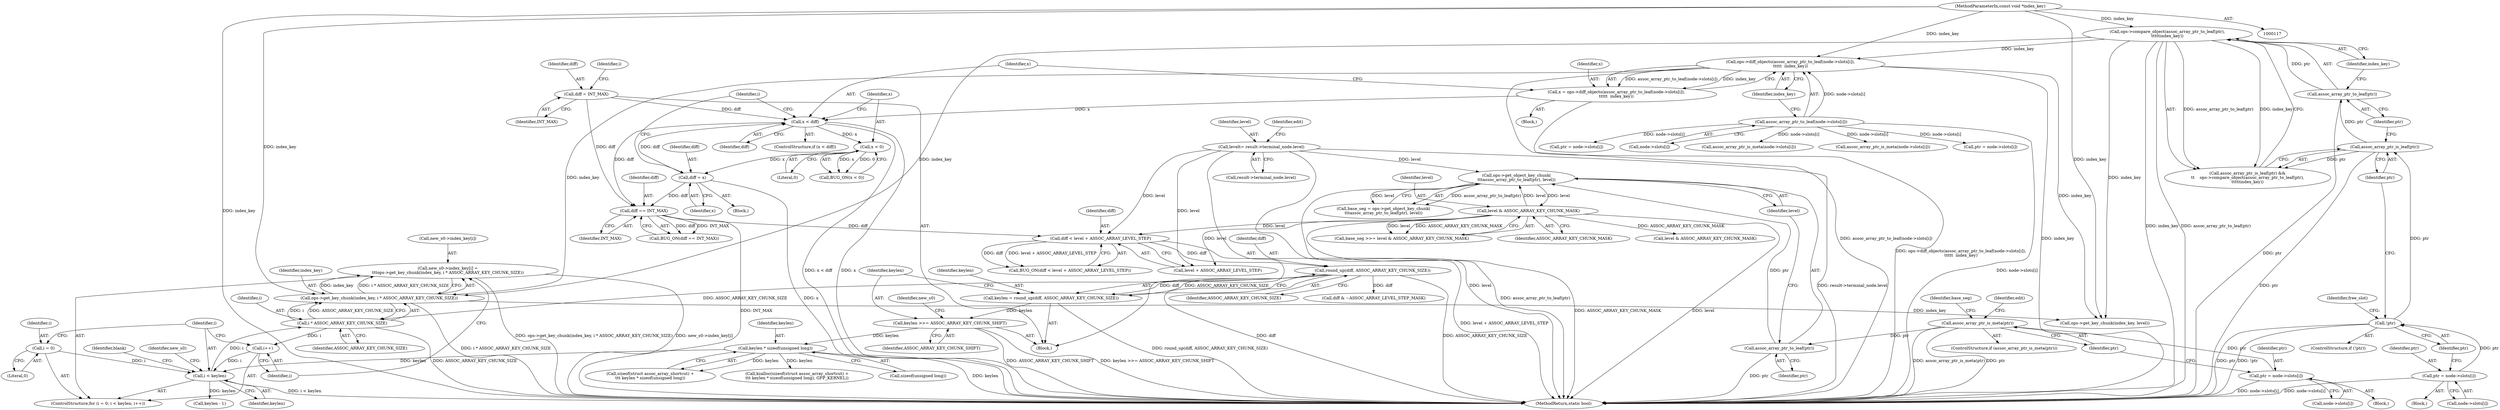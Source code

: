 digraph "0_linux_ea6789980fdaa610d7eb63602c746bf6ec70cd2b@array" {
"1001160" [label="(Call,new_s0->index_key[i] =\n\t\t\tops->get_key_chunk(index_key, i * ASSOC_ARRAY_KEY_CHUNK_SIZE))"];
"1001166" [label="(Call,ops->get_key_chunk(index_key, i * ASSOC_ARRAY_KEY_CHUNK_SIZE))"];
"1001019" [label="(Call,ops->diff_objects(assoc_array_ptr_to_leaf(node->slots[i]),\n\t\t\t\t\t  index_key))"];
"1001020" [label="(Call,assoc_array_ptr_to_leaf(node->slots[i]))"];
"1000203" [label="(Call,ops->compare_object(assoc_array_ptr_to_leaf(ptr),\n\t\t\t\t\tindex_key))"];
"1000204" [label="(Call,assoc_array_ptr_to_leaf(ptr))"];
"1000201" [label="(Call,assoc_array_ptr_is_leaf(ptr))"];
"1000192" [label="(Call,!ptr)"];
"1000184" [label="(Call,ptr = node->slots[i])"];
"1000120" [label="(MethodParameterIn,const void *index_key)"];
"1001168" [label="(Call,i * ASSOC_ARRAY_KEY_CHUNK_SIZE)"];
"1001155" [label="(Call,i < keylen)"];
"1001158" [label="(Call,i++)"];
"1001152" [label="(Call,i = 0)"];
"1001063" [label="(Call,keylen * sizeof(unsigned long))"];
"1001054" [label="(Call,keylen >>= ASSOC_ARRAY_KEY_CHUNK_SHIFT)"];
"1001049" [label="(Call,keylen = round_up(diff, ASSOC_ARRAY_KEY_CHUNK_SIZE))"];
"1001051" [label="(Call,round_up(diff, ASSOC_ARRAY_KEY_CHUNK_SIZE))"];
"1001044" [label="(Call,diff < level + ASSOC_ARRAY_LEVEL_STEP)"];
"1001040" [label="(Call,diff == INT_MAX)"];
"1001003" [label="(Call,diff = INT_MAX)"];
"1001028" [label="(Call,x < diff)"];
"1001017" [label="(Call,x = ops->diff_objects(assoc_array_ptr_to_leaf(node->slots[i]),\n\t\t\t\t\t  index_key))"];
"1001036" [label="(Call,diff = x)"];
"1001033" [label="(Call,x < 0)"];
"1000346" [label="(Call,level & ASSOC_ARRAY_KEY_CHUNK_MASK)"];
"1000340" [label="(Call,ops->get_object_key_chunk(\n\t\t\tassoc_array_ptr_to_leaf(ptr), level))"];
"1000341" [label="(Call,assoc_array_ptr_to_leaf(ptr))"];
"1000324" [label="(Call,assoc_array_ptr_is_meta(ptr))"];
"1000316" [label="(Call,ptr = node->slots[i])"];
"1000149" [label="(Call,level\t= result->terminal_node.level)"];
"1001168" [label="(Call,i * ASSOC_ARRAY_KEY_CHUNK_SIZE)"];
"1000339" [label="(Identifier,base_seg)"];
"1000193" [label="(Identifier,ptr)"];
"1000183" [label="(Block,)"];
"1000186" [label="(Call,node->slots[i])"];
"1001055" [label="(Identifier,keylen)"];
"1001039" [label="(Call,BUG_ON(diff == INT_MAX))"];
"1001157" [label="(Identifier,keylen)"];
"1001053" [label="(Identifier,ASSOC_ARRAY_KEY_CHUNK_SIZE)"];
"1000330" [label="(Identifier,edit)"];
"1000150" [label="(Identifier,level)"];
"1001026" [label="(Identifier,index_key)"];
"1000318" [label="(Call,node->slots[i])"];
"1000346" [label="(Call,level & ASSOC_ARRAY_KEY_CHUNK_MASK)"];
"1000159" [label="(Identifier,edit)"];
"1000343" [label="(Identifier,level)"];
"1001051" [label="(Call,round_up(diff, ASSOC_ARRAY_KEY_CHUNK_SIZE))"];
"1001152" [label="(Call,i = 0)"];
"1001017" [label="(Call,x = ops->diff_objects(assoc_array_ptr_to_leaf(node->slots[i]),\n\t\t\t\t\t  index_key))"];
"1001064" [label="(Identifier,keylen)"];
"1000341" [label="(Call,assoc_array_ptr_to_leaf(ptr))"];
"1001160" [label="(Call,new_s0->index_key[i] =\n\t\t\tops->get_key_chunk(index_key, i * ASSOC_ARRAY_KEY_CHUNK_SIZE))"];
"1001155" [label="(Call,i < keylen)"];
"1000120" [label="(MethodParameterIn,const void *index_key)"];
"1001158" [label="(Call,i++)"];
"1001033" [label="(Call,x < 0)"];
"1001019" [label="(Call,ops->diff_objects(assoc_array_ptr_to_leaf(node->slots[i]),\n\t\t\t\t\t  index_key))"];
"1000205" [label="(Identifier,ptr)"];
"1000546" [label="(Call,assoc_array_ptr_is_meta(node->slots[i]))"];
"1000202" [label="(Identifier,ptr)"];
"1000201" [label="(Call,assoc_array_ptr_is_leaf(ptr))"];
"1001003" [label="(Call,diff = INT_MAX)"];
"1001049" [label="(Call,keylen = round_up(diff, ASSOC_ARRAY_KEY_CHUNK_SIZE))"];
"1000347" [label="(Identifier,level)"];
"1000192" [label="(Call,!ptr)"];
"1001014" [label="(Identifier,i)"];
"1001018" [label="(Identifier,x)"];
"1000315" [label="(Block,)"];
"1001041" [label="(Identifier,diff)"];
"1000206" [label="(Identifier,index_key)"];
"1001056" [label="(Identifier,ASSOC_ARRAY_KEY_CHUNK_SHIFT)"];
"1000338" [label="(Call,base_seg = ops->get_object_key_chunk(\n\t\t\tassoc_array_ptr_to_leaf(ptr), level))"];
"1001156" [label="(Identifier,i)"];
"1001042" [label="(Identifier,INT_MAX)"];
"1001043" [label="(Call,BUG_ON(diff < level + ASSOC_ARRAY_LEVEL_STEP))"];
"1001065" [label="(Call,sizeof(unsigned long))"];
"1001038" [label="(Identifier,x)"];
"1000196" [label="(Identifier,free_slot)"];
"1001251" [label="(MethodReturn,static bool)"];
"1001172" [label="(Identifier,blank)"];
"1001054" [label="(Call,keylen >>= ASSOC_ARRAY_KEY_CHUNK_SHIFT)"];
"1001034" [label="(Identifier,x)"];
"1000316" [label="(Call,ptr = node->slots[i])"];
"1001063" [label="(Call,keylen * sizeof(unsigned long))"];
"1001036" [label="(Call,diff = x)"];
"1000344" [label="(Call,base_seg >>= level & ASSOC_ARRAY_KEY_CHUNK_MASK)"];
"1000185" [label="(Identifier,ptr)"];
"1001169" [label="(Identifier,i)"];
"1001020" [label="(Call,assoc_array_ptr_to_leaf(node->slots[i]))"];
"1001052" [label="(Identifier,diff)"];
"1000340" [label="(Call,ops->get_object_key_chunk(\n\t\t\tassoc_array_ptr_to_leaf(ptr), level))"];
"1001037" [label="(Identifier,diff)"];
"1000342" [label="(Identifier,ptr)"];
"1001151" [label="(ControlStructure,for (i = 0; i < keylen; i++))"];
"1000122" [label="(Block,)"];
"1001050" [label="(Identifier,keylen)"];
"1000204" [label="(Call,assoc_array_ptr_to_leaf(ptr))"];
"1001154" [label="(Literal,0)"];
"1000184" [label="(Call,ptr = node->slots[i])"];
"1001060" [label="(Call,sizeof(struct assoc_array_shortcut) +\n\t\t\t keylen * sizeof(unsigned long))"];
"1001045" [label="(Identifier,diff)"];
"1000324" [label="(Call,assoc_array_ptr_is_meta(ptr))"];
"1001140" [label="(Call,diff & ~ASSOC_ARRAY_LEVEL_STEP_MASK)"];
"1001153" [label="(Identifier,i)"];
"1000191" [label="(ControlStructure,if (!ptr))"];
"1001032" [label="(Call,BUG_ON(x < 0))"];
"1001163" [label="(Identifier,new_s0)"];
"1000323" [label="(ControlStructure,if (assoc_array_ptr_is_meta(ptr)))"];
"1000605" [label="(Call,assoc_array_ptr_is_meta(node->slots[i]))"];
"1000149" [label="(Call,level\t= result->terminal_node.level)"];
"1000151" [label="(Call,result->terminal_node.level)"];
"1001180" [label="(Call,keylen - 1)"];
"1001233" [label="(Call,ops->get_key_chunk(index_key, level))"];
"1001030" [label="(Identifier,diff)"];
"1001166" [label="(Call,ops->get_key_chunk(index_key, i * ASSOC_ARRAY_KEY_CHUNK_SIZE))"];
"1000203" [label="(Call,ops->compare_object(assoc_array_ptr_to_leaf(ptr),\n\t\t\t\t\tindex_key))"];
"1001029" [label="(Identifier,x)"];
"1000317" [label="(Identifier,ptr)"];
"1000348" [label="(Identifier,ASSOC_ARRAY_KEY_CHUNK_MASK)"];
"1000747" [label="(Call,ptr = node->slots[i])"];
"1001031" [label="(Block,)"];
"1001161" [label="(Call,new_s0->index_key[i])"];
"1001035" [label="(Literal,0)"];
"1001021" [label="(Call,node->slots[i])"];
"1001028" [label="(Call,x < diff)"];
"1001159" [label="(Identifier,i)"];
"1000325" [label="(Identifier,ptr)"];
"1001015" [label="(Block,)"];
"1001170" [label="(Identifier,ASSOC_ARRAY_KEY_CHUNK_SIZE)"];
"1001044" [label="(Call,diff < level + ASSOC_ARRAY_LEVEL_STEP)"];
"1001175" [label="(Call,level & ASSOC_ARRAY_KEY_CHUNK_MASK)"];
"1001204" [label="(Call,ptr = node->slots[i])"];
"1001046" [label="(Call,level + ASSOC_ARRAY_LEVEL_STEP)"];
"1001058" [label="(Identifier,new_s0)"];
"1001027" [label="(ControlStructure,if (x < diff))"];
"1001059" [label="(Call,kzalloc(sizeof(struct assoc_array_shortcut) +\n\t\t\t keylen * sizeof(unsigned long), GFP_KERNEL))"];
"1001005" [label="(Identifier,INT_MAX)"];
"1001040" [label="(Call,diff == INT_MAX)"];
"1001004" [label="(Identifier,diff)"];
"1001167" [label="(Identifier,index_key)"];
"1001008" [label="(Identifier,i)"];
"1000200" [label="(Call,assoc_array_ptr_is_leaf(ptr) &&\n\t\t    ops->compare_object(assoc_array_ptr_to_leaf(ptr),\n\t\t\t\t\tindex_key))"];
"1001160" -> "1001151"  [label="AST: "];
"1001160" -> "1001166"  [label="CFG: "];
"1001161" -> "1001160"  [label="AST: "];
"1001166" -> "1001160"  [label="AST: "];
"1001159" -> "1001160"  [label="CFG: "];
"1001160" -> "1001251"  [label="DDG: ops->get_key_chunk(index_key, i * ASSOC_ARRAY_KEY_CHUNK_SIZE)"];
"1001160" -> "1001251"  [label="DDG: new_s0->index_key[i]"];
"1001166" -> "1001160"  [label="DDG: index_key"];
"1001166" -> "1001160"  [label="DDG: i * ASSOC_ARRAY_KEY_CHUNK_SIZE"];
"1001166" -> "1001168"  [label="CFG: "];
"1001167" -> "1001166"  [label="AST: "];
"1001168" -> "1001166"  [label="AST: "];
"1001166" -> "1001251"  [label="DDG: i * ASSOC_ARRAY_KEY_CHUNK_SIZE"];
"1001019" -> "1001166"  [label="DDG: index_key"];
"1000203" -> "1001166"  [label="DDG: index_key"];
"1000120" -> "1001166"  [label="DDG: index_key"];
"1001168" -> "1001166"  [label="DDG: i"];
"1001168" -> "1001166"  [label="DDG: ASSOC_ARRAY_KEY_CHUNK_SIZE"];
"1001166" -> "1001233"  [label="DDG: index_key"];
"1001019" -> "1001017"  [label="AST: "];
"1001019" -> "1001026"  [label="CFG: "];
"1001020" -> "1001019"  [label="AST: "];
"1001026" -> "1001019"  [label="AST: "];
"1001017" -> "1001019"  [label="CFG: "];
"1001019" -> "1001251"  [label="DDG: index_key"];
"1001019" -> "1001251"  [label="DDG: assoc_array_ptr_to_leaf(node->slots[i])"];
"1001019" -> "1001017"  [label="DDG: assoc_array_ptr_to_leaf(node->slots[i])"];
"1001019" -> "1001017"  [label="DDG: index_key"];
"1001020" -> "1001019"  [label="DDG: node->slots[i]"];
"1000203" -> "1001019"  [label="DDG: index_key"];
"1000120" -> "1001019"  [label="DDG: index_key"];
"1001019" -> "1001233"  [label="DDG: index_key"];
"1001020" -> "1001021"  [label="CFG: "];
"1001021" -> "1001020"  [label="AST: "];
"1001026" -> "1001020"  [label="CFG: "];
"1001020" -> "1001251"  [label="DDG: node->slots[i]"];
"1001020" -> "1000546"  [label="DDG: node->slots[i]"];
"1001020" -> "1000605"  [label="DDG: node->slots[i]"];
"1001020" -> "1000747"  [label="DDG: node->slots[i]"];
"1001020" -> "1001204"  [label="DDG: node->slots[i]"];
"1000203" -> "1000200"  [label="AST: "];
"1000203" -> "1000206"  [label="CFG: "];
"1000204" -> "1000203"  [label="AST: "];
"1000206" -> "1000203"  [label="AST: "];
"1000200" -> "1000203"  [label="CFG: "];
"1000203" -> "1001251"  [label="DDG: index_key"];
"1000203" -> "1001251"  [label="DDG: assoc_array_ptr_to_leaf(ptr)"];
"1000203" -> "1000200"  [label="DDG: assoc_array_ptr_to_leaf(ptr)"];
"1000203" -> "1000200"  [label="DDG: index_key"];
"1000204" -> "1000203"  [label="DDG: ptr"];
"1000120" -> "1000203"  [label="DDG: index_key"];
"1000203" -> "1001233"  [label="DDG: index_key"];
"1000204" -> "1000205"  [label="CFG: "];
"1000205" -> "1000204"  [label="AST: "];
"1000206" -> "1000204"  [label="CFG: "];
"1000204" -> "1001251"  [label="DDG: ptr"];
"1000201" -> "1000204"  [label="DDG: ptr"];
"1000201" -> "1000200"  [label="AST: "];
"1000201" -> "1000202"  [label="CFG: "];
"1000202" -> "1000201"  [label="AST: "];
"1000205" -> "1000201"  [label="CFG: "];
"1000200" -> "1000201"  [label="CFG: "];
"1000201" -> "1001251"  [label="DDG: ptr"];
"1000201" -> "1000200"  [label="DDG: ptr"];
"1000192" -> "1000201"  [label="DDG: ptr"];
"1000192" -> "1000191"  [label="AST: "];
"1000192" -> "1000193"  [label="CFG: "];
"1000193" -> "1000192"  [label="AST: "];
"1000196" -> "1000192"  [label="CFG: "];
"1000202" -> "1000192"  [label="CFG: "];
"1000192" -> "1001251"  [label="DDG: ptr"];
"1000192" -> "1001251"  [label="DDG: !ptr"];
"1000184" -> "1000192"  [label="DDG: ptr"];
"1000184" -> "1000183"  [label="AST: "];
"1000184" -> "1000186"  [label="CFG: "];
"1000185" -> "1000184"  [label="AST: "];
"1000186" -> "1000184"  [label="AST: "];
"1000193" -> "1000184"  [label="CFG: "];
"1000184" -> "1001251"  [label="DDG: node->slots[i]"];
"1000120" -> "1000117"  [label="AST: "];
"1000120" -> "1001251"  [label="DDG: index_key"];
"1000120" -> "1001233"  [label="DDG: index_key"];
"1001168" -> "1001170"  [label="CFG: "];
"1001169" -> "1001168"  [label="AST: "];
"1001170" -> "1001168"  [label="AST: "];
"1001168" -> "1001251"  [label="DDG: ASSOC_ARRAY_KEY_CHUNK_SIZE"];
"1001168" -> "1001158"  [label="DDG: i"];
"1001155" -> "1001168"  [label="DDG: i"];
"1001051" -> "1001168"  [label="DDG: ASSOC_ARRAY_KEY_CHUNK_SIZE"];
"1001155" -> "1001151"  [label="AST: "];
"1001155" -> "1001157"  [label="CFG: "];
"1001156" -> "1001155"  [label="AST: "];
"1001157" -> "1001155"  [label="AST: "];
"1001163" -> "1001155"  [label="CFG: "];
"1001172" -> "1001155"  [label="CFG: "];
"1001155" -> "1001251"  [label="DDG: i < keylen"];
"1001158" -> "1001155"  [label="DDG: i"];
"1001152" -> "1001155"  [label="DDG: i"];
"1001063" -> "1001155"  [label="DDG: keylen"];
"1001155" -> "1001180"  [label="DDG: keylen"];
"1001158" -> "1001151"  [label="AST: "];
"1001158" -> "1001159"  [label="CFG: "];
"1001159" -> "1001158"  [label="AST: "];
"1001156" -> "1001158"  [label="CFG: "];
"1001152" -> "1001151"  [label="AST: "];
"1001152" -> "1001154"  [label="CFG: "];
"1001153" -> "1001152"  [label="AST: "];
"1001154" -> "1001152"  [label="AST: "];
"1001156" -> "1001152"  [label="CFG: "];
"1001063" -> "1001060"  [label="AST: "];
"1001063" -> "1001065"  [label="CFG: "];
"1001064" -> "1001063"  [label="AST: "];
"1001065" -> "1001063"  [label="AST: "];
"1001060" -> "1001063"  [label="CFG: "];
"1001063" -> "1001251"  [label="DDG: keylen"];
"1001063" -> "1001059"  [label="DDG: keylen"];
"1001063" -> "1001060"  [label="DDG: keylen"];
"1001054" -> "1001063"  [label="DDG: keylen"];
"1001054" -> "1000122"  [label="AST: "];
"1001054" -> "1001056"  [label="CFG: "];
"1001055" -> "1001054"  [label="AST: "];
"1001056" -> "1001054"  [label="AST: "];
"1001058" -> "1001054"  [label="CFG: "];
"1001054" -> "1001251"  [label="DDG: ASSOC_ARRAY_KEY_CHUNK_SHIFT"];
"1001054" -> "1001251"  [label="DDG: keylen >>= ASSOC_ARRAY_KEY_CHUNK_SHIFT"];
"1001049" -> "1001054"  [label="DDG: keylen"];
"1001049" -> "1000122"  [label="AST: "];
"1001049" -> "1001051"  [label="CFG: "];
"1001050" -> "1001049"  [label="AST: "];
"1001051" -> "1001049"  [label="AST: "];
"1001055" -> "1001049"  [label="CFG: "];
"1001049" -> "1001251"  [label="DDG: round_up(diff, ASSOC_ARRAY_KEY_CHUNK_SIZE)"];
"1001051" -> "1001049"  [label="DDG: diff"];
"1001051" -> "1001049"  [label="DDG: ASSOC_ARRAY_KEY_CHUNK_SIZE"];
"1001051" -> "1001053"  [label="CFG: "];
"1001052" -> "1001051"  [label="AST: "];
"1001053" -> "1001051"  [label="AST: "];
"1001051" -> "1001251"  [label="DDG: diff"];
"1001051" -> "1001251"  [label="DDG: ASSOC_ARRAY_KEY_CHUNK_SIZE"];
"1001044" -> "1001051"  [label="DDG: diff"];
"1001051" -> "1001140"  [label="DDG: diff"];
"1001044" -> "1001043"  [label="AST: "];
"1001044" -> "1001046"  [label="CFG: "];
"1001045" -> "1001044"  [label="AST: "];
"1001046" -> "1001044"  [label="AST: "];
"1001043" -> "1001044"  [label="CFG: "];
"1001044" -> "1001251"  [label="DDG: level + ASSOC_ARRAY_LEVEL_STEP"];
"1001044" -> "1001043"  [label="DDG: diff"];
"1001044" -> "1001043"  [label="DDG: level + ASSOC_ARRAY_LEVEL_STEP"];
"1001040" -> "1001044"  [label="DDG: diff"];
"1000346" -> "1001044"  [label="DDG: level"];
"1000149" -> "1001044"  [label="DDG: level"];
"1001040" -> "1001039"  [label="AST: "];
"1001040" -> "1001042"  [label="CFG: "];
"1001041" -> "1001040"  [label="AST: "];
"1001042" -> "1001040"  [label="AST: "];
"1001039" -> "1001040"  [label="CFG: "];
"1001040" -> "1001251"  [label="DDG: INT_MAX"];
"1001040" -> "1001039"  [label="DDG: diff"];
"1001040" -> "1001039"  [label="DDG: INT_MAX"];
"1001003" -> "1001040"  [label="DDG: diff"];
"1001028" -> "1001040"  [label="DDG: diff"];
"1001036" -> "1001040"  [label="DDG: diff"];
"1001003" -> "1000122"  [label="AST: "];
"1001003" -> "1001005"  [label="CFG: "];
"1001004" -> "1001003"  [label="AST: "];
"1001005" -> "1001003"  [label="AST: "];
"1001008" -> "1001003"  [label="CFG: "];
"1001003" -> "1001028"  [label="DDG: diff"];
"1001028" -> "1001027"  [label="AST: "];
"1001028" -> "1001030"  [label="CFG: "];
"1001029" -> "1001028"  [label="AST: "];
"1001030" -> "1001028"  [label="AST: "];
"1001034" -> "1001028"  [label="CFG: "];
"1001014" -> "1001028"  [label="CFG: "];
"1001028" -> "1001251"  [label="DDG: x < diff"];
"1001028" -> "1001251"  [label="DDG: x"];
"1001017" -> "1001028"  [label="DDG: x"];
"1001036" -> "1001028"  [label="DDG: diff"];
"1001028" -> "1001033"  [label="DDG: x"];
"1001017" -> "1001015"  [label="AST: "];
"1001018" -> "1001017"  [label="AST: "];
"1001029" -> "1001017"  [label="CFG: "];
"1001017" -> "1001251"  [label="DDG: ops->diff_objects(assoc_array_ptr_to_leaf(node->slots[i]),\n\t\t\t\t\t  index_key)"];
"1001036" -> "1001031"  [label="AST: "];
"1001036" -> "1001038"  [label="CFG: "];
"1001037" -> "1001036"  [label="AST: "];
"1001038" -> "1001036"  [label="AST: "];
"1001014" -> "1001036"  [label="CFG: "];
"1001036" -> "1001251"  [label="DDG: x"];
"1001033" -> "1001036"  [label="DDG: x"];
"1001033" -> "1001032"  [label="AST: "];
"1001033" -> "1001035"  [label="CFG: "];
"1001034" -> "1001033"  [label="AST: "];
"1001035" -> "1001033"  [label="AST: "];
"1001032" -> "1001033"  [label="CFG: "];
"1001033" -> "1001032"  [label="DDG: x"];
"1001033" -> "1001032"  [label="DDG: 0"];
"1000346" -> "1000344"  [label="AST: "];
"1000346" -> "1000348"  [label="CFG: "];
"1000347" -> "1000346"  [label="AST: "];
"1000348" -> "1000346"  [label="AST: "];
"1000344" -> "1000346"  [label="CFG: "];
"1000346" -> "1001251"  [label="DDG: ASSOC_ARRAY_KEY_CHUNK_MASK"];
"1000346" -> "1001251"  [label="DDG: level"];
"1000346" -> "1000340"  [label="DDG: level"];
"1000346" -> "1000344"  [label="DDG: level"];
"1000346" -> "1000344"  [label="DDG: ASSOC_ARRAY_KEY_CHUNK_MASK"];
"1000340" -> "1000346"  [label="DDG: level"];
"1000346" -> "1001046"  [label="DDG: level"];
"1000346" -> "1001175"  [label="DDG: ASSOC_ARRAY_KEY_CHUNK_MASK"];
"1000340" -> "1000338"  [label="AST: "];
"1000340" -> "1000343"  [label="CFG: "];
"1000341" -> "1000340"  [label="AST: "];
"1000343" -> "1000340"  [label="AST: "];
"1000338" -> "1000340"  [label="CFG: "];
"1000340" -> "1001251"  [label="DDG: assoc_array_ptr_to_leaf(ptr)"];
"1000340" -> "1000338"  [label="DDG: assoc_array_ptr_to_leaf(ptr)"];
"1000340" -> "1000338"  [label="DDG: level"];
"1000341" -> "1000340"  [label="DDG: ptr"];
"1000149" -> "1000340"  [label="DDG: level"];
"1000341" -> "1000342"  [label="CFG: "];
"1000342" -> "1000341"  [label="AST: "];
"1000343" -> "1000341"  [label="CFG: "];
"1000341" -> "1001251"  [label="DDG: ptr"];
"1000324" -> "1000341"  [label="DDG: ptr"];
"1000324" -> "1000323"  [label="AST: "];
"1000324" -> "1000325"  [label="CFG: "];
"1000325" -> "1000324"  [label="AST: "];
"1000330" -> "1000324"  [label="CFG: "];
"1000339" -> "1000324"  [label="CFG: "];
"1000324" -> "1001251"  [label="DDG: assoc_array_ptr_is_meta(ptr)"];
"1000324" -> "1001251"  [label="DDG: ptr"];
"1000316" -> "1000324"  [label="DDG: ptr"];
"1000316" -> "1000315"  [label="AST: "];
"1000316" -> "1000318"  [label="CFG: "];
"1000317" -> "1000316"  [label="AST: "];
"1000318" -> "1000316"  [label="AST: "];
"1000325" -> "1000316"  [label="CFG: "];
"1000316" -> "1001251"  [label="DDG: node->slots[i]"];
"1000149" -> "1000122"  [label="AST: "];
"1000149" -> "1000151"  [label="CFG: "];
"1000150" -> "1000149"  [label="AST: "];
"1000151" -> "1000149"  [label="AST: "];
"1000159" -> "1000149"  [label="CFG: "];
"1000149" -> "1001251"  [label="DDG: result->terminal_node.level"];
"1000149" -> "1001251"  [label="DDG: level"];
"1000149" -> "1001046"  [label="DDG: level"];
}

